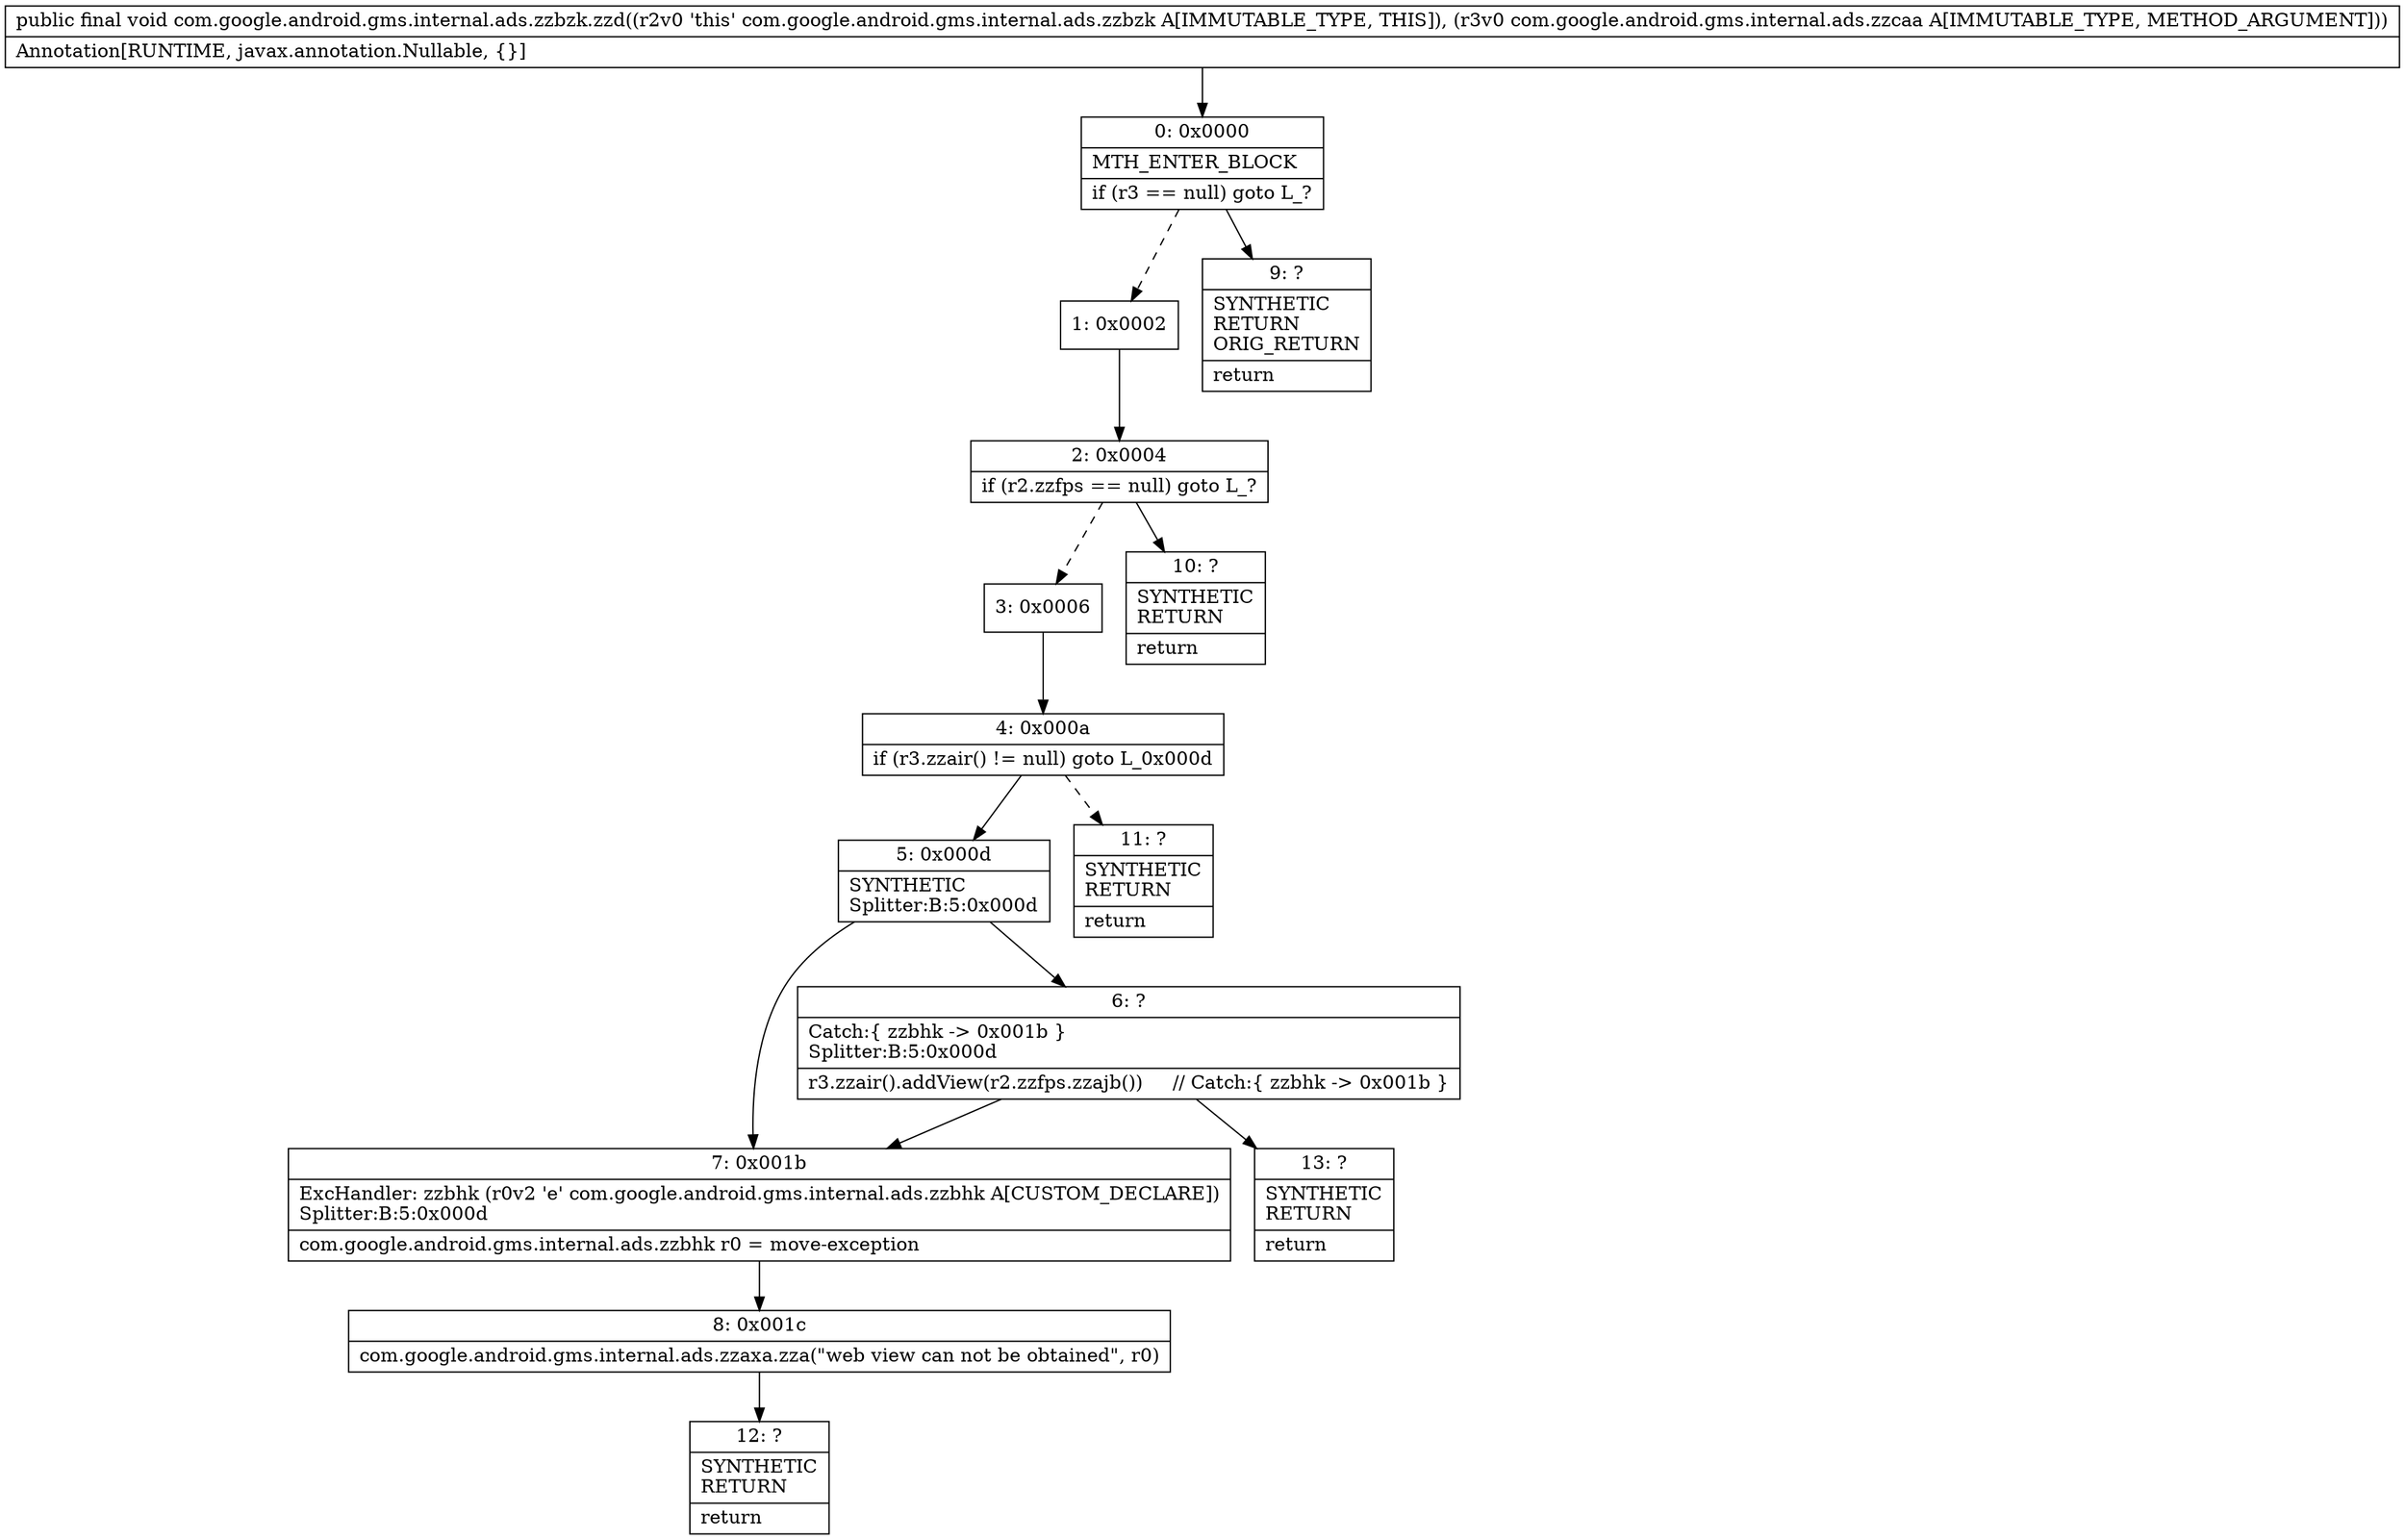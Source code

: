 digraph "CFG forcom.google.android.gms.internal.ads.zzbzk.zzd(Lcom\/google\/android\/gms\/internal\/ads\/zzcaa;)V" {
Node_0 [shape=record,label="{0\:\ 0x0000|MTH_ENTER_BLOCK\l|if (r3 == null) goto L_?\l}"];
Node_1 [shape=record,label="{1\:\ 0x0002}"];
Node_2 [shape=record,label="{2\:\ 0x0004|if (r2.zzfps == null) goto L_?\l}"];
Node_3 [shape=record,label="{3\:\ 0x0006}"];
Node_4 [shape=record,label="{4\:\ 0x000a|if (r3.zzair() != null) goto L_0x000d\l}"];
Node_5 [shape=record,label="{5\:\ 0x000d|SYNTHETIC\lSplitter:B:5:0x000d\l}"];
Node_6 [shape=record,label="{6\:\ ?|Catch:\{ zzbhk \-\> 0x001b \}\lSplitter:B:5:0x000d\l|r3.zzair().addView(r2.zzfps.zzajb())     \/\/ Catch:\{ zzbhk \-\> 0x001b \}\l}"];
Node_7 [shape=record,label="{7\:\ 0x001b|ExcHandler: zzbhk (r0v2 'e' com.google.android.gms.internal.ads.zzbhk A[CUSTOM_DECLARE])\lSplitter:B:5:0x000d\l|com.google.android.gms.internal.ads.zzbhk r0 = move\-exception\l}"];
Node_8 [shape=record,label="{8\:\ 0x001c|com.google.android.gms.internal.ads.zzaxa.zza(\"web view can not be obtained\", r0)\l}"];
Node_9 [shape=record,label="{9\:\ ?|SYNTHETIC\lRETURN\lORIG_RETURN\l|return\l}"];
Node_10 [shape=record,label="{10\:\ ?|SYNTHETIC\lRETURN\l|return\l}"];
Node_11 [shape=record,label="{11\:\ ?|SYNTHETIC\lRETURN\l|return\l}"];
Node_12 [shape=record,label="{12\:\ ?|SYNTHETIC\lRETURN\l|return\l}"];
Node_13 [shape=record,label="{13\:\ ?|SYNTHETIC\lRETURN\l|return\l}"];
MethodNode[shape=record,label="{public final void com.google.android.gms.internal.ads.zzbzk.zzd((r2v0 'this' com.google.android.gms.internal.ads.zzbzk A[IMMUTABLE_TYPE, THIS]), (r3v0 com.google.android.gms.internal.ads.zzcaa A[IMMUTABLE_TYPE, METHOD_ARGUMENT]))  | Annotation[RUNTIME, javax.annotation.Nullable, \{\}]\l}"];
MethodNode -> Node_0;
Node_0 -> Node_1[style=dashed];
Node_0 -> Node_9;
Node_1 -> Node_2;
Node_2 -> Node_3[style=dashed];
Node_2 -> Node_10;
Node_3 -> Node_4;
Node_4 -> Node_5;
Node_4 -> Node_11[style=dashed];
Node_5 -> Node_6;
Node_5 -> Node_7;
Node_6 -> Node_7;
Node_6 -> Node_13;
Node_7 -> Node_8;
Node_8 -> Node_12;
}


